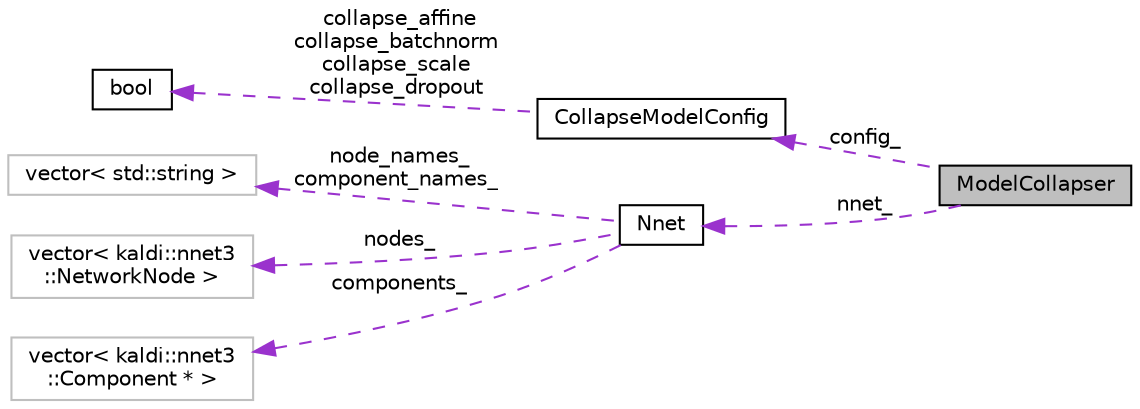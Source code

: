 digraph "ModelCollapser"
{
  edge [fontname="Helvetica",fontsize="10",labelfontname="Helvetica",labelfontsize="10"];
  node [fontname="Helvetica",fontsize="10",shape=record];
  rankdir="LR";
  Node1 [label="ModelCollapser",height=0.2,width=0.4,color="black", fillcolor="grey75", style="filled", fontcolor="black"];
  Node2 -> Node1 [dir="back",color="darkorchid3",fontsize="10",style="dashed",label=" config_" ,fontname="Helvetica"];
  Node2 [label="CollapseModelConfig",height=0.2,width=0.4,color="black", fillcolor="white", style="filled",URL="$structkaldi_1_1nnet3_1_1CollapseModelConfig.html",tooltip="Config class for the CollapseModel function. "];
  Node3 -> Node2 [dir="back",color="darkorchid3",fontsize="10",style="dashed",label=" collapse_affine\ncollapse_batchnorm\ncollapse_scale\ncollapse_dropout" ,fontname="Helvetica"];
  Node3 [label="bool",height=0.2,width=0.4,color="black", fillcolor="white", style="filled",URL="$classbool.html"];
  Node4 -> Node1 [dir="back",color="darkorchid3",fontsize="10",style="dashed",label=" nnet_" ,fontname="Helvetica"];
  Node4 [label="Nnet",height=0.2,width=0.4,color="black", fillcolor="white", style="filled",URL="$classkaldi_1_1nnet3_1_1Nnet.html"];
  Node5 -> Node4 [dir="back",color="darkorchid3",fontsize="10",style="dashed",label=" node_names_\ncomponent_names_" ,fontname="Helvetica"];
  Node5 [label="vector\< std::string \>",height=0.2,width=0.4,color="grey75", fillcolor="white", style="filled"];
  Node6 -> Node4 [dir="back",color="darkorchid3",fontsize="10",style="dashed",label=" nodes_" ,fontname="Helvetica"];
  Node6 [label="vector\< kaldi::nnet3\l::NetworkNode \>",height=0.2,width=0.4,color="grey75", fillcolor="white", style="filled"];
  Node7 -> Node4 [dir="back",color="darkorchid3",fontsize="10",style="dashed",label=" components_" ,fontname="Helvetica"];
  Node7 [label="vector\< kaldi::nnet3\l::Component * \>",height=0.2,width=0.4,color="grey75", fillcolor="white", style="filled"];
}
